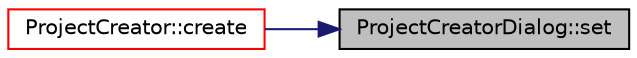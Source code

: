 digraph "ProjectCreatorDialog::set"
{
 // LATEX_PDF_SIZE
  edge [fontname="Helvetica",fontsize="10",labelfontname="Helvetica",labelfontsize="10"];
  node [fontname="Helvetica",fontsize="10",shape=record];
  rankdir="RL";
  Node1 [label="ProjectCreatorDialog::set",height=0.2,width=0.4,color="black", fillcolor="grey75", style="filled", fontcolor="black",tooltip=" "];
  Node1 -> Node2 [dir="back",color="midnightblue",fontsize="10",style="solid",fontname="Helvetica"];
  Node2 [label="ProjectCreator::create",height=0.2,width=0.4,color="red", fillcolor="white", style="filled",URL="$class_project_creator.html#ac44110bce200c391b2e2c70d6c2ad177",tooltip=" "];
}
